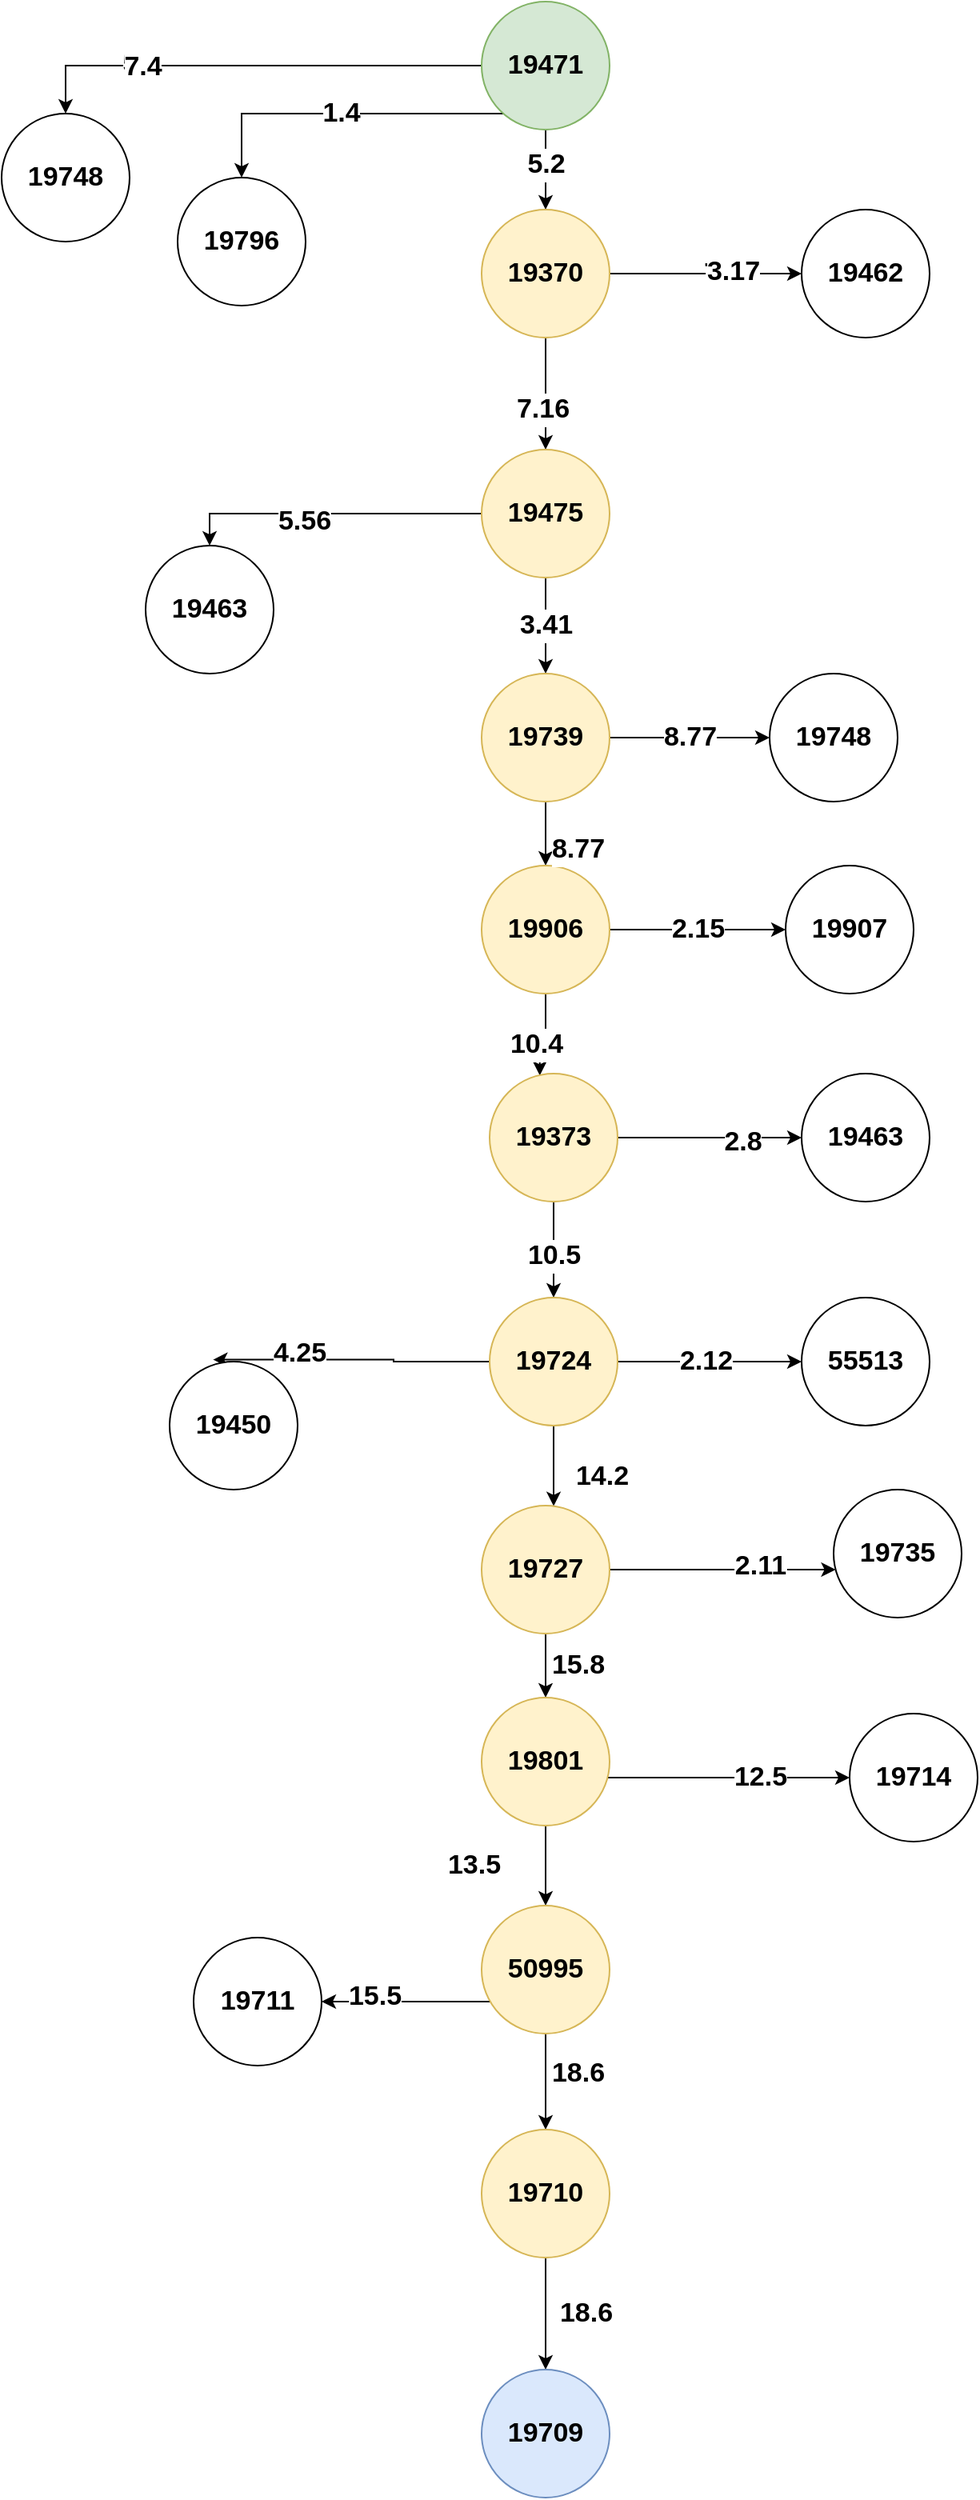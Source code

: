 <mxfile version="14.6.13" type="device"><diagram id="7JYHdl4zm_RyQAdIRyEf" name="Page-1"><mxGraphModel dx="1350" dy="816" grid="1" gridSize="10" guides="1" tooltips="1" connect="1" arrows="1" fold="1" page="1" pageScale="1" pageWidth="850" pageHeight="1100" math="0" shadow="0"><root><mxCell id="0"/><mxCell id="1" parent="0"/><mxCell id="-83cK7ZJwMu2PPxAiwrD-5" style="edgeStyle=orthogonalEdgeStyle;rounded=0;orthogonalLoop=1;jettySize=auto;html=1;entryX=0.5;entryY=0;entryDx=0;entryDy=0;fontSize=17;fontStyle=1" parent="1" source="-83cK7ZJwMu2PPxAiwrD-1" target="-83cK7ZJwMu2PPxAiwrD-2" edge="1"><mxGeometry relative="1" as="geometry"/></mxCell><mxCell id="-83cK7ZJwMu2PPxAiwrD-8" value="5.3" style="edgeLabel;html=1;align=center;verticalAlign=middle;resizable=0;points=[];fontSize=17;fontStyle=1" parent="-83cK7ZJwMu2PPxAiwrD-5" vertex="1" connectable="0"><mxGeometry x="0.473" y="-1" relative="1" as="geometry"><mxPoint as="offset"/></mxGeometry></mxCell><mxCell id="-83cK7ZJwMu2PPxAiwrD-16" value="7.4" style="edgeLabel;html=1;align=center;verticalAlign=middle;resizable=0;points=[];fontSize=17;fontStyle=1" parent="-83cK7ZJwMu2PPxAiwrD-5" vertex="1" connectable="0"><mxGeometry x="0.467" y="1" relative="1" as="geometry"><mxPoint as="offset"/></mxGeometry></mxCell><mxCell id="-83cK7ZJwMu2PPxAiwrD-6" value="1.4" style="edgeStyle=orthogonalEdgeStyle;rounded=0;orthogonalLoop=1;jettySize=auto;html=1;fontSize=17;fontStyle=1" parent="1" source="-83cK7ZJwMu2PPxAiwrD-1" target="-83cK7ZJwMu2PPxAiwrD-3" edge="1"><mxGeometry relative="1" as="geometry"><Array as="points"><mxPoint x="230" y="150"/></Array></mxGeometry></mxCell><mxCell id="-83cK7ZJwMu2PPxAiwrD-7" style="edgeStyle=orthogonalEdgeStyle;rounded=0;orthogonalLoop=1;jettySize=auto;html=1;entryX=0.5;entryY=0;entryDx=0;entryDy=0;fontSize=17;fontStyle=1" parent="1" source="-83cK7ZJwMu2PPxAiwrD-1" target="-83cK7ZJwMu2PPxAiwrD-4" edge="1"><mxGeometry relative="1" as="geometry"/></mxCell><mxCell id="-83cK7ZJwMu2PPxAiwrD-18" value="5.2" style="edgeLabel;html=1;align=center;verticalAlign=middle;resizable=0;points=[];fontSize=17;fontStyle=1" parent="-83cK7ZJwMu2PPxAiwrD-7" vertex="1" connectable="0"><mxGeometry x="0.527" y="2" relative="1" as="geometry"><mxPoint x="-2" y="-16" as="offset"/></mxGeometry></mxCell><mxCell id="-83cK7ZJwMu2PPxAiwrD-1" value="19471" style="ellipse;whiteSpace=wrap;html=1;aspect=fixed;fontSize=17;fontStyle=1;fillColor=#d5e8d4;strokeColor=#82b366;" parent="1" vertex="1"><mxGeometry x="380" y="80" width="80" height="80" as="geometry"/></mxCell><mxCell id="-83cK7ZJwMu2PPxAiwrD-2" value="19748" style="ellipse;whiteSpace=wrap;html=1;aspect=fixed;fontSize=17;fontStyle=1" parent="1" vertex="1"><mxGeometry x="80" y="150" width="80" height="80" as="geometry"/></mxCell><mxCell id="-83cK7ZJwMu2PPxAiwrD-3" value="19796" style="ellipse;whiteSpace=wrap;html=1;aspect=fixed;fontSize=17;fontStyle=1" parent="1" vertex="1"><mxGeometry x="190" y="190" width="80" height="80" as="geometry"/></mxCell><mxCell id="-83cK7ZJwMu2PPxAiwrD-13" style="edgeStyle=orthogonalEdgeStyle;rounded=0;orthogonalLoop=1;jettySize=auto;html=1;fontSize=17;fontStyle=1" parent="1" source="-83cK7ZJwMu2PPxAiwrD-4" target="-83cK7ZJwMu2PPxAiwrD-12" edge="1"><mxGeometry relative="1" as="geometry"/></mxCell><mxCell id="-83cK7ZJwMu2PPxAiwrD-20" value="7.16" style="edgeLabel;html=1;align=center;verticalAlign=middle;resizable=0;points=[];fontSize=17;fontStyle=1" parent="-83cK7ZJwMu2PPxAiwrD-13" vertex="1" connectable="0"><mxGeometry x="0.285" y="-2" relative="1" as="geometry"><mxPoint as="offset"/></mxGeometry></mxCell><mxCell id="-83cK7ZJwMu2PPxAiwrD-14" style="edgeStyle=orthogonalEdgeStyle;rounded=0;orthogonalLoop=1;jettySize=auto;html=1;fontSize=17;fontStyle=1" parent="1" source="-83cK7ZJwMu2PPxAiwrD-4" target="-83cK7ZJwMu2PPxAiwrD-11" edge="1"><mxGeometry relative="1" as="geometry"><Array as="points"/></mxGeometry></mxCell><mxCell id="-83cK7ZJwMu2PPxAiwrD-15" value="Text" style="edgeLabel;html=1;align=center;verticalAlign=middle;resizable=0;points=[];fontSize=17;fontStyle=1" parent="-83cK7ZJwMu2PPxAiwrD-14" vertex="1" connectable="0"><mxGeometry x="0.267" relative="1" as="geometry"><mxPoint as="offset"/></mxGeometry></mxCell><mxCell id="-83cK7ZJwMu2PPxAiwrD-19" value="3.17" style="edgeLabel;html=1;align=center;verticalAlign=middle;resizable=0;points=[];fontSize=17;fontStyle=1" parent="-83cK7ZJwMu2PPxAiwrD-14" vertex="1" connectable="0"><mxGeometry x="0.278" y="1" relative="1" as="geometry"><mxPoint as="offset"/></mxGeometry></mxCell><mxCell id="-83cK7ZJwMu2PPxAiwrD-4" value="19370" style="ellipse;whiteSpace=wrap;html=1;aspect=fixed;fontSize=17;fontStyle=1;fillColor=#fff2cc;strokeColor=#d6b656;" parent="1" vertex="1"><mxGeometry x="380" y="210" width="80" height="80" as="geometry"/></mxCell><mxCell id="-83cK7ZJwMu2PPxAiwrD-11" value="19462" style="ellipse;whiteSpace=wrap;html=1;aspect=fixed;fontSize=17;fontStyle=1" parent="1" vertex="1"><mxGeometry x="580" y="210" width="80" height="80" as="geometry"/></mxCell><mxCell id="-83cK7ZJwMu2PPxAiwrD-24" style="edgeStyle=orthogonalEdgeStyle;rounded=0;orthogonalLoop=1;jettySize=auto;html=1;entryX=0.5;entryY=0;entryDx=0;entryDy=0;fontSize=17;fontStyle=1" parent="1" source="-83cK7ZJwMu2PPxAiwrD-12" target="-83cK7ZJwMu2PPxAiwrD-23" edge="1"><mxGeometry relative="1" as="geometry"/></mxCell><mxCell id="-83cK7ZJwMu2PPxAiwrD-25" value="5.56" style="edgeLabel;html=1;align=center;verticalAlign=middle;resizable=0;points=[];fontSize=17;fontStyle=1" parent="-83cK7ZJwMu2PPxAiwrD-24" vertex="1" connectable="0"><mxGeometry x="0.166" y="5" relative="1" as="geometry"><mxPoint as="offset"/></mxGeometry></mxCell><mxCell id="-83cK7ZJwMu2PPxAiwrD-27" value="3.41" style="edgeStyle=orthogonalEdgeStyle;rounded=0;orthogonalLoop=1;jettySize=auto;html=1;entryX=0.5;entryY=0;entryDx=0;entryDy=0;fontSize=17;fontStyle=1" parent="1" source="-83cK7ZJwMu2PPxAiwrD-12" target="-83cK7ZJwMu2PPxAiwrD-26" edge="1"><mxGeometry relative="1" as="geometry"><Array as="points"><mxPoint x="420" y="480"/><mxPoint x="420" y="480"/></Array></mxGeometry></mxCell><mxCell id="-83cK7ZJwMu2PPxAiwrD-12" value="19475" style="ellipse;whiteSpace=wrap;html=1;aspect=fixed;fontSize=17;fontStyle=1;fillColor=#fff2cc;strokeColor=#d6b656;" parent="1" vertex="1"><mxGeometry x="380" y="360" width="80" height="80" as="geometry"/></mxCell><mxCell id="-83cK7ZJwMu2PPxAiwrD-23" value="19463" style="ellipse;whiteSpace=wrap;html=1;aspect=fixed;fontSize=17;fontStyle=1" parent="1" vertex="1"><mxGeometry x="170" y="420" width="80" height="80" as="geometry"/></mxCell><mxCell id="-83cK7ZJwMu2PPxAiwrD-32" value="8.77" style="edgeStyle=orthogonalEdgeStyle;rounded=0;orthogonalLoop=1;jettySize=auto;html=1;fontSize=17;fontStyle=1" parent="1" source="-83cK7ZJwMu2PPxAiwrD-26" target="-83cK7ZJwMu2PPxAiwrD-31" edge="1"><mxGeometry relative="1" as="geometry"/></mxCell><mxCell id="Gv1gbEeUSwv8Rz3dC3Vf-2" style="edgeStyle=orthogonalEdgeStyle;rounded=0;orthogonalLoop=1;jettySize=auto;html=1;entryX=0.5;entryY=0;entryDx=0;entryDy=0;" edge="1" parent="1" source="-83cK7ZJwMu2PPxAiwrD-26" target="-83cK7ZJwMu2PPxAiwrD-28"><mxGeometry relative="1" as="geometry"/></mxCell><mxCell id="-83cK7ZJwMu2PPxAiwrD-26" value="19739" style="ellipse;whiteSpace=wrap;html=1;aspect=fixed;fontSize=17;fontStyle=1;fillColor=#fff2cc;strokeColor=#d6b656;" parent="1" vertex="1"><mxGeometry x="380" y="500" width="80" height="80" as="geometry"/></mxCell><mxCell id="-83cK7ZJwMu2PPxAiwrD-34" value="2.15" style="edgeStyle=orthogonalEdgeStyle;rounded=0;orthogonalLoop=1;jettySize=auto;html=1;fontSize=17;fontStyle=1" parent="1" source="-83cK7ZJwMu2PPxAiwrD-28" target="-83cK7ZJwMu2PPxAiwrD-33" edge="1"><mxGeometry relative="1" as="geometry"/></mxCell><mxCell id="-83cK7ZJwMu2PPxAiwrD-36" style="edgeStyle=orthogonalEdgeStyle;rounded=0;orthogonalLoop=1;jettySize=auto;html=1;entryX=0.392;entryY=0.015;entryDx=0;entryDy=0;entryPerimeter=0;fontSize=17;fontStyle=1" parent="1" source="-83cK7ZJwMu2PPxAiwrD-28" target="-83cK7ZJwMu2PPxAiwrD-35" edge="1"><mxGeometry relative="1" as="geometry"/></mxCell><mxCell id="-83cK7ZJwMu2PPxAiwrD-37" value="10.4" style="edgeLabel;html=1;align=center;verticalAlign=middle;resizable=0;points=[];fontSize=17;fontStyle=1" parent="-83cK7ZJwMu2PPxAiwrD-36" vertex="1" connectable="0"><mxGeometry x="0.302" y="-3" relative="1" as="geometry"><mxPoint as="offset"/></mxGeometry></mxCell><mxCell id="-83cK7ZJwMu2PPxAiwrD-28" value="19906" style="ellipse;whiteSpace=wrap;html=1;aspect=fixed;fontSize=17;fontStyle=1;fillColor=#fff2cc;strokeColor=#d6b656;" parent="1" vertex="1"><mxGeometry x="380" y="620" width="80" height="80" as="geometry"/></mxCell><mxCell id="-83cK7ZJwMu2PPxAiwrD-31" value="19748" style="ellipse;whiteSpace=wrap;html=1;aspect=fixed;fontSize=17;fontStyle=1" parent="1" vertex="1"><mxGeometry x="560" y="500" width="80" height="80" as="geometry"/></mxCell><mxCell id="-83cK7ZJwMu2PPxAiwrD-33" value="19907" style="ellipse;whiteSpace=wrap;html=1;aspect=fixed;fontSize=17;fontStyle=1" parent="1" vertex="1"><mxGeometry x="570" y="620" width="80" height="80" as="geometry"/></mxCell><mxCell id="-83cK7ZJwMu2PPxAiwrD-39" style="edgeStyle=orthogonalEdgeStyle;rounded=0;orthogonalLoop=1;jettySize=auto;html=1;fontSize=17;fontStyle=1" parent="1" source="-83cK7ZJwMu2PPxAiwrD-35" target="-83cK7ZJwMu2PPxAiwrD-38" edge="1"><mxGeometry relative="1" as="geometry"/></mxCell><mxCell id="-83cK7ZJwMu2PPxAiwrD-40" value="10.5" style="edgeLabel;html=1;align=center;verticalAlign=middle;resizable=0;points=[];fontSize=17;fontStyle=1" parent="-83cK7ZJwMu2PPxAiwrD-39" vertex="1" connectable="0"><mxGeometry x="0.591" relative="1" as="geometry"><mxPoint y="-14" as="offset"/></mxGeometry></mxCell><mxCell id="-83cK7ZJwMu2PPxAiwrD-42" style="edgeStyle=orthogonalEdgeStyle;rounded=0;orthogonalLoop=1;jettySize=auto;html=1;fontSize=17;fontStyle=1" parent="1" source="-83cK7ZJwMu2PPxAiwrD-35" target="-83cK7ZJwMu2PPxAiwrD-41" edge="1"><mxGeometry relative="1" as="geometry"/></mxCell><mxCell id="-83cK7ZJwMu2PPxAiwrD-43" value="2.8" style="edgeLabel;html=1;align=center;verticalAlign=middle;resizable=0;points=[];fontSize=17;fontStyle=1" parent="-83cK7ZJwMu2PPxAiwrD-42" vertex="1" connectable="0"><mxGeometry x="0.358" y="-3" relative="1" as="geometry"><mxPoint as="offset"/></mxGeometry></mxCell><mxCell id="-83cK7ZJwMu2PPxAiwrD-35" value="19373" style="ellipse;whiteSpace=wrap;html=1;aspect=fixed;fontSize=17;fontStyle=1;fillColor=#fff2cc;strokeColor=#d6b656;" parent="1" vertex="1"><mxGeometry x="385" y="750" width="80" height="80" as="geometry"/></mxCell><mxCell id="-83cK7ZJwMu2PPxAiwrD-45" style="edgeStyle=orthogonalEdgeStyle;rounded=0;orthogonalLoop=1;jettySize=auto;html=1;entryX=0.34;entryY=-0.015;entryDx=0;entryDy=0;entryPerimeter=0;fontSize=17;fontStyle=1" parent="1" source="-83cK7ZJwMu2PPxAiwrD-38" target="-83cK7ZJwMu2PPxAiwrD-44" edge="1"><mxGeometry relative="1" as="geometry"/></mxCell><mxCell id="-83cK7ZJwMu2PPxAiwrD-46" value="4.25" style="edgeLabel;html=1;align=center;verticalAlign=middle;resizable=0;points=[];fontSize=17;fontStyle=1" parent="-83cK7ZJwMu2PPxAiwrD-45" vertex="1" connectable="0"><mxGeometry x="0.387" y="-4" relative="1" as="geometry"><mxPoint as="offset"/></mxGeometry></mxCell><mxCell id="-83cK7ZJwMu2PPxAiwrD-48" style="edgeStyle=orthogonalEdgeStyle;rounded=0;orthogonalLoop=1;jettySize=auto;html=1;fontSize=17;fontStyle=1" parent="1" source="-83cK7ZJwMu2PPxAiwrD-38" target="-83cK7ZJwMu2PPxAiwrD-47" edge="1"><mxGeometry relative="1" as="geometry"><Array as="points"><mxPoint x="425" y="1000"/><mxPoint x="425" y="1000"/></Array></mxGeometry></mxCell><mxCell id="-83cK7ZJwMu2PPxAiwrD-49" value="14.2" style="edgeLabel;html=1;align=center;verticalAlign=middle;resizable=0;points=[];fontSize=17;fontStyle=1" parent="-83cK7ZJwMu2PPxAiwrD-48" vertex="1" connectable="0"><mxGeometry x="0.385" y="3" relative="1" as="geometry"><mxPoint x="27" y="-3" as="offset"/></mxGeometry></mxCell><mxCell id="-83cK7ZJwMu2PPxAiwrD-51" style="edgeStyle=orthogonalEdgeStyle;rounded=0;orthogonalLoop=1;jettySize=auto;html=1;fontSize=17;fontStyle=1" parent="1" source="-83cK7ZJwMu2PPxAiwrD-38" target="-83cK7ZJwMu2PPxAiwrD-50" edge="1"><mxGeometry relative="1" as="geometry"/></mxCell><mxCell id="-83cK7ZJwMu2PPxAiwrD-52" value="2.12" style="edgeLabel;html=1;align=center;verticalAlign=middle;resizable=0;points=[];fontSize=17;fontStyle=1" parent="-83cK7ZJwMu2PPxAiwrD-51" vertex="1" connectable="0"><mxGeometry x="-0.132" y="-2" relative="1" as="geometry"><mxPoint x="5" y="-2" as="offset"/></mxGeometry></mxCell><mxCell id="-83cK7ZJwMu2PPxAiwrD-38" value="19724" style="ellipse;whiteSpace=wrap;html=1;aspect=fixed;fontSize=17;fontStyle=1;fillColor=#fff2cc;strokeColor=#d6b656;" parent="1" vertex="1"><mxGeometry x="385" y="890" width="80" height="80" as="geometry"/></mxCell><mxCell id="-83cK7ZJwMu2PPxAiwrD-41" value="19463" style="ellipse;whiteSpace=wrap;html=1;aspect=fixed;fontSize=17;fontStyle=1" parent="1" vertex="1"><mxGeometry x="580" y="750" width="80" height="80" as="geometry"/></mxCell><mxCell id="-83cK7ZJwMu2PPxAiwrD-44" value="19450" style="ellipse;whiteSpace=wrap;html=1;aspect=fixed;fontSize=17;fontStyle=1" parent="1" vertex="1"><mxGeometry x="185" y="930" width="80" height="80" as="geometry"/></mxCell><mxCell id="-83cK7ZJwMu2PPxAiwrD-57" style="edgeStyle=orthogonalEdgeStyle;rounded=0;orthogonalLoop=1;jettySize=auto;html=1;fontSize=17;fontStyle=1" parent="1" source="-83cK7ZJwMu2PPxAiwrD-47" target="-83cK7ZJwMu2PPxAiwrD-56" edge="1"><mxGeometry relative="1" as="geometry"><Array as="points"><mxPoint x="470" y="1060"/><mxPoint x="470" y="1060"/></Array></mxGeometry></mxCell><mxCell id="-83cK7ZJwMu2PPxAiwrD-60" value="2.11" style="edgeLabel;html=1;align=center;verticalAlign=middle;resizable=0;points=[];fontSize=17;fontStyle=1" parent="-83cK7ZJwMu2PPxAiwrD-57" vertex="1" connectable="0"><mxGeometry x="0.333" y="1" relative="1" as="geometry"><mxPoint y="-1" as="offset"/></mxGeometry></mxCell><mxCell id="Gv1gbEeUSwv8Rz3dC3Vf-4" style="edgeStyle=orthogonalEdgeStyle;rounded=0;orthogonalLoop=1;jettySize=auto;html=1;" edge="1" parent="1" source="-83cK7ZJwMu2PPxAiwrD-47" target="-83cK7ZJwMu2PPxAiwrD-53"><mxGeometry relative="1" as="geometry"/></mxCell><mxCell id="-83cK7ZJwMu2PPxAiwrD-47" value="19727" style="ellipse;whiteSpace=wrap;html=1;aspect=fixed;fontSize=17;fontStyle=1;fillColor=#fff2cc;strokeColor=#d6b656;" parent="1" vertex="1"><mxGeometry x="380" y="1020.0" width="80" height="80" as="geometry"/></mxCell><mxCell id="-83cK7ZJwMu2PPxAiwrD-50" value="55513" style="ellipse;whiteSpace=wrap;html=1;aspect=fixed;fontSize=17;fontStyle=1" parent="1" vertex="1"><mxGeometry x="580" y="890.0" width="80" height="80" as="geometry"/></mxCell><mxCell id="-83cK7ZJwMu2PPxAiwrD-62" style="edgeStyle=orthogonalEdgeStyle;rounded=0;orthogonalLoop=1;jettySize=auto;html=1;fontSize=17;fontStyle=1" parent="1" source="-83cK7ZJwMu2PPxAiwrD-53" target="-83cK7ZJwMu2PPxAiwrD-61" edge="1"><mxGeometry relative="1" as="geometry"><Array as="points"><mxPoint x="510" y="1190"/><mxPoint x="510" y="1190"/></Array></mxGeometry></mxCell><mxCell id="-83cK7ZJwMu2PPxAiwrD-63" value="12.5" style="edgeLabel;html=1;align=center;verticalAlign=middle;resizable=0;points=[];fontSize=17;fontStyle=1" parent="-83cK7ZJwMu2PPxAiwrD-62" vertex="1" connectable="0"><mxGeometry x="0.259" relative="1" as="geometry"><mxPoint as="offset"/></mxGeometry></mxCell><mxCell id="Gv1gbEeUSwv8Rz3dC3Vf-7" style="edgeStyle=orthogonalEdgeStyle;rounded=0;orthogonalLoop=1;jettySize=auto;html=1;entryX=0.5;entryY=0;entryDx=0;entryDy=0;" edge="1" parent="1" source="-83cK7ZJwMu2PPxAiwrD-53" target="-83cK7ZJwMu2PPxAiwrD-64"><mxGeometry relative="1" as="geometry"/></mxCell><mxCell id="-83cK7ZJwMu2PPxAiwrD-53" value="19801" style="ellipse;whiteSpace=wrap;html=1;aspect=fixed;fontSize=17;fontStyle=1;fillColor=#fff2cc;strokeColor=#d6b656;" parent="1" vertex="1"><mxGeometry x="380" y="1140.0" width="80" height="80" as="geometry"/></mxCell><mxCell id="-83cK7ZJwMu2PPxAiwrD-56" value="19735" style="ellipse;whiteSpace=wrap;html=1;aspect=fixed;fontSize=17;fontStyle=1" parent="1" vertex="1"><mxGeometry x="600" y="1010.0" width="80" height="80" as="geometry"/></mxCell><mxCell id="-83cK7ZJwMu2PPxAiwrD-61" value="19714" style="ellipse;whiteSpace=wrap;html=1;aspect=fixed;fontSize=17;fontStyle=1" parent="1" vertex="1"><mxGeometry x="610" y="1150.0" width="80" height="80" as="geometry"/></mxCell><mxCell id="-83cK7ZJwMu2PPxAiwrD-71" style="edgeStyle=orthogonalEdgeStyle;rounded=0;orthogonalLoop=1;jettySize=auto;html=1;fontSize=17;fontStyle=1" parent="1" source="-83cK7ZJwMu2PPxAiwrD-64" target="-83cK7ZJwMu2PPxAiwrD-70" edge="1"><mxGeometry relative="1" as="geometry"><Array as="points"><mxPoint x="370" y="1330"/><mxPoint x="370" y="1330"/></Array></mxGeometry></mxCell><mxCell id="-83cK7ZJwMu2PPxAiwrD-72" value="15.5" style="edgeLabel;html=1;align=center;verticalAlign=middle;resizable=0;points=[];fontSize=17;fontStyle=1" parent="-83cK7ZJwMu2PPxAiwrD-71" vertex="1" connectable="0"><mxGeometry x="0.381" y="-3" relative="1" as="geometry"><mxPoint as="offset"/></mxGeometry></mxCell><mxCell id="Gv1gbEeUSwv8Rz3dC3Vf-9" style="edgeStyle=orthogonalEdgeStyle;rounded=0;orthogonalLoop=1;jettySize=auto;html=1;entryX=0.5;entryY=0;entryDx=0;entryDy=0;" edge="1" parent="1" source="-83cK7ZJwMu2PPxAiwrD-64" target="-83cK7ZJwMu2PPxAiwrD-73"><mxGeometry relative="1" as="geometry"/></mxCell><mxCell id="-83cK7ZJwMu2PPxAiwrD-64" value="50995" style="ellipse;whiteSpace=wrap;html=1;aspect=fixed;fontSize=17;fontStyle=1;fillColor=#fff2cc;strokeColor=#d6b656;" parent="1" vertex="1"><mxGeometry x="380" y="1270.0" width="80" height="80" as="geometry"/></mxCell><mxCell id="-83cK7ZJwMu2PPxAiwrD-66" value="13.5" style="text;html=1;align=center;verticalAlign=middle;resizable=0;points=[];autosize=1;strokeColor=none;fontSize=17;fontStyle=1" parent="1" vertex="1"><mxGeometry x="350" y="1230" width="50" height="30" as="geometry"/></mxCell><mxCell id="-83cK7ZJwMu2PPxAiwrD-70" value="19711" style="ellipse;whiteSpace=wrap;html=1;aspect=fixed;fontSize=17;fontStyle=1" parent="1" vertex="1"><mxGeometry x="200" y="1290.0" width="80" height="80" as="geometry"/></mxCell><mxCell id="-83cK7ZJwMu2PPxAiwrD-77" style="edgeStyle=orthogonalEdgeStyle;rounded=0;orthogonalLoop=1;jettySize=auto;html=1;entryX=0.5;entryY=0;entryDx=0;entryDy=0;fontSize=17;fontStyle=1" parent="1" source="-83cK7ZJwMu2PPxAiwrD-73" target="-83cK7ZJwMu2PPxAiwrD-76" edge="1"><mxGeometry relative="1" as="geometry"/></mxCell><mxCell id="-83cK7ZJwMu2PPxAiwrD-73" value="19710" style="ellipse;whiteSpace=wrap;html=1;aspect=fixed;fontSize=17;fontStyle=1;fillColor=#fff2cc;strokeColor=#d6b656;" parent="1" vertex="1"><mxGeometry x="380" y="1410.0" width="80" height="80" as="geometry"/></mxCell><mxCell id="-83cK7ZJwMu2PPxAiwrD-75" value="18.6" style="text;html=1;align=center;verticalAlign=middle;resizable=0;points=[];autosize=1;strokeColor=none;fontSize=17;fontStyle=1" parent="1" vertex="1"><mxGeometry x="420" y="1510.0" width="50" height="30" as="geometry"/></mxCell><mxCell id="-83cK7ZJwMu2PPxAiwrD-76" value="19709" style="ellipse;whiteSpace=wrap;html=1;aspect=fixed;fontSize=17;fontStyle=1;fillColor=#dae8fc;strokeColor=#6c8ebf;" parent="1" vertex="1"><mxGeometry x="380" y="1560.0" width="80" height="80" as="geometry"/></mxCell><mxCell id="-83cK7ZJwMu2PPxAiwrD-78" value="18.6" style="text;html=1;align=center;verticalAlign=middle;resizable=0;points=[];autosize=1;strokeColor=none;fontSize=17;fontStyle=1" parent="1" vertex="1"><mxGeometry x="415" y="1360.0" width="50" height="30" as="geometry"/></mxCell><mxCell id="Gv1gbEeUSwv8Rz3dC3Vf-3" value="8.77" style="edgeLabel;html=1;align=center;verticalAlign=middle;resizable=0;points=[];fontSize=17;fontStyle=1" vertex="1" connectable="0" parent="1"><mxGeometry x="439.997" y="609.999" as="geometry"/></mxCell><mxCell id="Gv1gbEeUSwv8Rz3dC3Vf-5" value="15.8" style="edgeLabel;html=1;align=center;verticalAlign=middle;resizable=0;points=[];fontSize=17;fontStyle=1" vertex="1" connectable="0" parent="1"><mxGeometry x="440" y="1120" as="geometry"/></mxCell></root></mxGraphModel></diagram></mxfile>